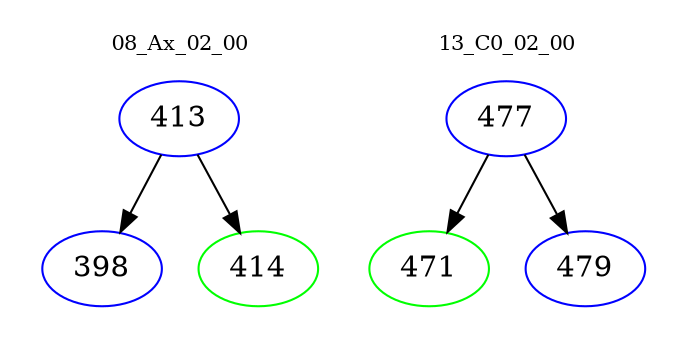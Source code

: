 digraph{
subgraph cluster_0 {
color = white
label = "08_Ax_02_00";
fontsize=10;
T0_413 [label="413", color="blue"]
T0_413 -> T0_398 [color="black"]
T0_398 [label="398", color="blue"]
T0_413 -> T0_414 [color="black"]
T0_414 [label="414", color="green"]
}
subgraph cluster_1 {
color = white
label = "13_C0_02_00";
fontsize=10;
T1_477 [label="477", color="blue"]
T1_477 -> T1_471 [color="black"]
T1_471 [label="471", color="green"]
T1_477 -> T1_479 [color="black"]
T1_479 [label="479", color="blue"]
}
}
